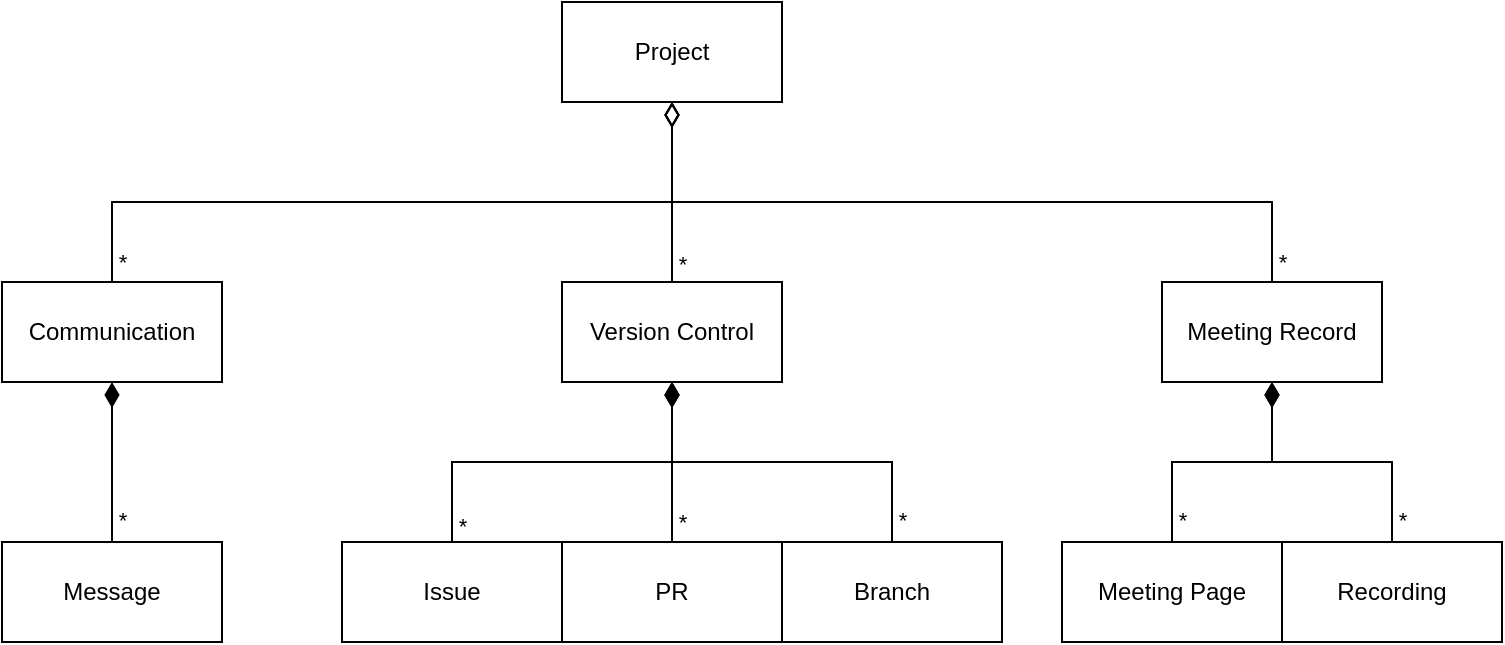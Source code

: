 <mxfile version="26.2.15">
  <diagram name="Page-1" id="Ff1v_L2GauESnrpyO-1D">
    <mxGraphModel dx="946" dy="615" grid="1" gridSize="10" guides="1" tooltips="1" connect="1" arrows="1" fold="1" page="1" pageScale="1" pageWidth="850" pageHeight="1100" math="0" shadow="0">
      <root>
        <mxCell id="0" />
        <mxCell id="1" parent="0" />
        <mxCell id="UJe7Miw2fOgwImF8XjMA-1" value="Project" style="html=1;whiteSpace=wrap;" parent="1" vertex="1">
          <mxGeometry x="340" y="140" width="110" height="50" as="geometry" />
        </mxCell>
        <mxCell id="UJe7Miw2fOgwImF8XjMA-13" style="edgeStyle=orthogonalEdgeStyle;rounded=0;orthogonalLoop=1;jettySize=auto;html=1;endArrow=diamondThin;endFill=0;endSize=10;" parent="1" source="UJe7Miw2fOgwImF8XjMA-2" target="UJe7Miw2fOgwImF8XjMA-1" edge="1">
          <mxGeometry relative="1" as="geometry">
            <Array as="points">
              <mxPoint x="115" y="240" />
              <mxPoint x="395" y="240" />
            </Array>
          </mxGeometry>
        </mxCell>
        <mxCell id="UJe7Miw2fOgwImF8XjMA-21" value="*" style="edgeLabel;html=1;align=center;verticalAlign=middle;resizable=0;points=[];" parent="UJe7Miw2fOgwImF8XjMA-13" vertex="1" connectable="0">
          <mxGeometry x="-0.947" y="1" relative="1" as="geometry">
            <mxPoint x="6" as="offset" />
          </mxGeometry>
        </mxCell>
        <mxCell id="UJe7Miw2fOgwImF8XjMA-2" value="Communication" style="html=1;whiteSpace=wrap;" parent="1" vertex="1">
          <mxGeometry x="60" y="280" width="110" height="50" as="geometry" />
        </mxCell>
        <mxCell id="UJe7Miw2fOgwImF8XjMA-11" style="edgeStyle=orthogonalEdgeStyle;rounded=0;orthogonalLoop=1;jettySize=auto;html=1;endArrow=diamondThin;endFill=0;endSize=10;" parent="1" source="UJe7Miw2fOgwImF8XjMA-3" target="UJe7Miw2fOgwImF8XjMA-1" edge="1">
          <mxGeometry relative="1" as="geometry" />
        </mxCell>
        <mxCell id="UJe7Miw2fOgwImF8XjMA-28" value="*" style="edgeLabel;html=1;align=center;verticalAlign=middle;resizable=0;points=[];" parent="UJe7Miw2fOgwImF8XjMA-11" vertex="1" connectable="0">
          <mxGeometry x="-0.785" relative="1" as="geometry">
            <mxPoint x="5" as="offset" />
          </mxGeometry>
        </mxCell>
        <mxCell id="UJe7Miw2fOgwImF8XjMA-3" value="Version Control" style="html=1;whiteSpace=wrap;" parent="1" vertex="1">
          <mxGeometry x="340" y="280" width="110" height="50" as="geometry" />
        </mxCell>
        <mxCell id="UJe7Miw2fOgwImF8XjMA-12" style="edgeStyle=orthogonalEdgeStyle;rounded=0;orthogonalLoop=1;jettySize=auto;html=1;endArrow=diamondThin;endFill=0;endSize=10;" parent="1" source="UJe7Miw2fOgwImF8XjMA-4" target="UJe7Miw2fOgwImF8XjMA-1" edge="1">
          <mxGeometry relative="1" as="geometry">
            <Array as="points">
              <mxPoint x="695" y="240" />
              <mxPoint x="395" y="240" />
            </Array>
          </mxGeometry>
        </mxCell>
        <mxCell id="UJe7Miw2fOgwImF8XjMA-20" value="*" style="edgeLabel;html=1;align=center;verticalAlign=middle;resizable=0;points=[];" parent="UJe7Miw2fOgwImF8XjMA-12" vertex="1" connectable="0">
          <mxGeometry x="-0.923" y="-1" relative="1" as="geometry">
            <mxPoint x="4" y="5" as="offset" />
          </mxGeometry>
        </mxCell>
        <mxCell id="UJe7Miw2fOgwImF8XjMA-4" value="Meeting Record" style="html=1;whiteSpace=wrap;" parent="1" vertex="1">
          <mxGeometry x="640" y="280" width="110" height="50" as="geometry" />
        </mxCell>
        <mxCell id="UJe7Miw2fOgwImF8XjMA-18" style="edgeStyle=orthogonalEdgeStyle;rounded=0;orthogonalLoop=1;jettySize=auto;html=1;endArrow=diamondThin;endFill=1;endSize=10;" parent="1" source="UJe7Miw2fOgwImF8XjMA-5" target="UJe7Miw2fOgwImF8XjMA-4" edge="1">
          <mxGeometry relative="1" as="geometry" />
        </mxCell>
        <mxCell id="UJe7Miw2fOgwImF8XjMA-27" value="*" style="edgeLabel;html=1;align=center;verticalAlign=middle;resizable=0;points=[];" parent="UJe7Miw2fOgwImF8XjMA-18" vertex="1" connectable="0">
          <mxGeometry x="-0.836" y="1" relative="1" as="geometry">
            <mxPoint x="6" as="offset" />
          </mxGeometry>
        </mxCell>
        <mxCell id="UJe7Miw2fOgwImF8XjMA-5" value="Recording" style="html=1;whiteSpace=wrap;" parent="1" vertex="1">
          <mxGeometry x="700" y="410" width="110" height="50" as="geometry" />
        </mxCell>
        <mxCell id="UJe7Miw2fOgwImF8XjMA-17" style="edgeStyle=orthogonalEdgeStyle;rounded=0;orthogonalLoop=1;jettySize=auto;html=1;endArrow=diamondThin;endFill=1;endSize=10;" parent="1" source="UJe7Miw2fOgwImF8XjMA-6" target="UJe7Miw2fOgwImF8XjMA-4" edge="1">
          <mxGeometry relative="1" as="geometry" />
        </mxCell>
        <mxCell id="UJe7Miw2fOgwImF8XjMA-26" value="*" style="edgeLabel;html=1;align=center;verticalAlign=middle;resizable=0;points=[];" parent="UJe7Miw2fOgwImF8XjMA-17" vertex="1" connectable="0">
          <mxGeometry x="-0.824" relative="1" as="geometry">
            <mxPoint x="5" as="offset" />
          </mxGeometry>
        </mxCell>
        <mxCell id="UJe7Miw2fOgwImF8XjMA-6" value="Meeting Page" style="html=1;whiteSpace=wrap;" parent="1" vertex="1">
          <mxGeometry x="590" y="410" width="110" height="50" as="geometry" />
        </mxCell>
        <mxCell id="UJe7Miw2fOgwImF8XjMA-16" style="edgeStyle=orthogonalEdgeStyle;rounded=0;orthogonalLoop=1;jettySize=auto;html=1;endArrow=diamondThin;endFill=1;endSize=10;" parent="1" source="UJe7Miw2fOgwImF8XjMA-7" target="UJe7Miw2fOgwImF8XjMA-3" edge="1">
          <mxGeometry relative="1" as="geometry" />
        </mxCell>
        <mxCell id="UJe7Miw2fOgwImF8XjMA-25" value="*" style="edgeLabel;html=1;align=center;verticalAlign=middle;resizable=0;points=[];" parent="UJe7Miw2fOgwImF8XjMA-16" vertex="1" connectable="0">
          <mxGeometry x="-0.884" y="-1" relative="1" as="geometry">
            <mxPoint x="4" as="offset" />
          </mxGeometry>
        </mxCell>
        <mxCell id="UJe7Miw2fOgwImF8XjMA-7" value="Branch" style="html=1;whiteSpace=wrap;" parent="1" vertex="1">
          <mxGeometry x="450" y="410" width="110" height="50" as="geometry" />
        </mxCell>
        <mxCell id="UJe7Miw2fOgwImF8XjMA-15" style="edgeStyle=orthogonalEdgeStyle;rounded=0;orthogonalLoop=1;jettySize=auto;html=1;endSize=10;endArrow=diamondThin;endFill=1;" parent="1" source="UJe7Miw2fOgwImF8XjMA-8" target="UJe7Miw2fOgwImF8XjMA-3" edge="1">
          <mxGeometry relative="1" as="geometry" />
        </mxCell>
        <mxCell id="UJe7Miw2fOgwImF8XjMA-24" value="*" style="edgeLabel;html=1;align=center;verticalAlign=middle;resizable=0;points=[];" parent="UJe7Miw2fOgwImF8XjMA-15" vertex="1" connectable="0">
          <mxGeometry x="-0.738" y="1" relative="1" as="geometry">
            <mxPoint x="6" as="offset" />
          </mxGeometry>
        </mxCell>
        <mxCell id="UJe7Miw2fOgwImF8XjMA-8" value="PR" style="html=1;whiteSpace=wrap;" parent="1" vertex="1">
          <mxGeometry x="340" y="410" width="110" height="50" as="geometry" />
        </mxCell>
        <mxCell id="UJe7Miw2fOgwImF8XjMA-14" style="edgeStyle=orthogonalEdgeStyle;rounded=0;orthogonalLoop=1;jettySize=auto;html=1;endArrow=diamondThin;endFill=1;endSize=10;" parent="1" source="UJe7Miw2fOgwImF8XjMA-9" target="UJe7Miw2fOgwImF8XjMA-3" edge="1">
          <mxGeometry relative="1" as="geometry" />
        </mxCell>
        <mxCell id="UJe7Miw2fOgwImF8XjMA-23" value="*" style="edgeLabel;html=1;align=center;verticalAlign=middle;resizable=0;points=[];" parent="UJe7Miw2fOgwImF8XjMA-14" vertex="1" connectable="0">
          <mxGeometry x="-0.91" y="-1" relative="1" as="geometry">
            <mxPoint x="4" as="offset" />
          </mxGeometry>
        </mxCell>
        <mxCell id="UJe7Miw2fOgwImF8XjMA-9" value="Issue" style="html=1;whiteSpace=wrap;" parent="1" vertex="1">
          <mxGeometry x="230" y="410" width="110" height="50" as="geometry" />
        </mxCell>
        <mxCell id="UJe7Miw2fOgwImF8XjMA-19" style="edgeStyle=orthogonalEdgeStyle;rounded=0;orthogonalLoop=1;jettySize=auto;html=1;endArrow=diamondThin;endFill=1;endSize=10;" parent="1" source="UJe7Miw2fOgwImF8XjMA-10" target="UJe7Miw2fOgwImF8XjMA-2" edge="1">
          <mxGeometry relative="1" as="geometry" />
        </mxCell>
        <mxCell id="UJe7Miw2fOgwImF8XjMA-22" value="*" style="edgeLabel;html=1;align=center;verticalAlign=middle;resizable=0;points=[];" parent="UJe7Miw2fOgwImF8XjMA-19" vertex="1" connectable="0">
          <mxGeometry x="-0.713" y="-1" relative="1" as="geometry">
            <mxPoint x="4" as="offset" />
          </mxGeometry>
        </mxCell>
        <mxCell id="UJe7Miw2fOgwImF8XjMA-10" value="Message" style="html=1;whiteSpace=wrap;" parent="1" vertex="1">
          <mxGeometry x="60" y="410" width="110" height="50" as="geometry" />
        </mxCell>
      </root>
    </mxGraphModel>
  </diagram>
</mxfile>
